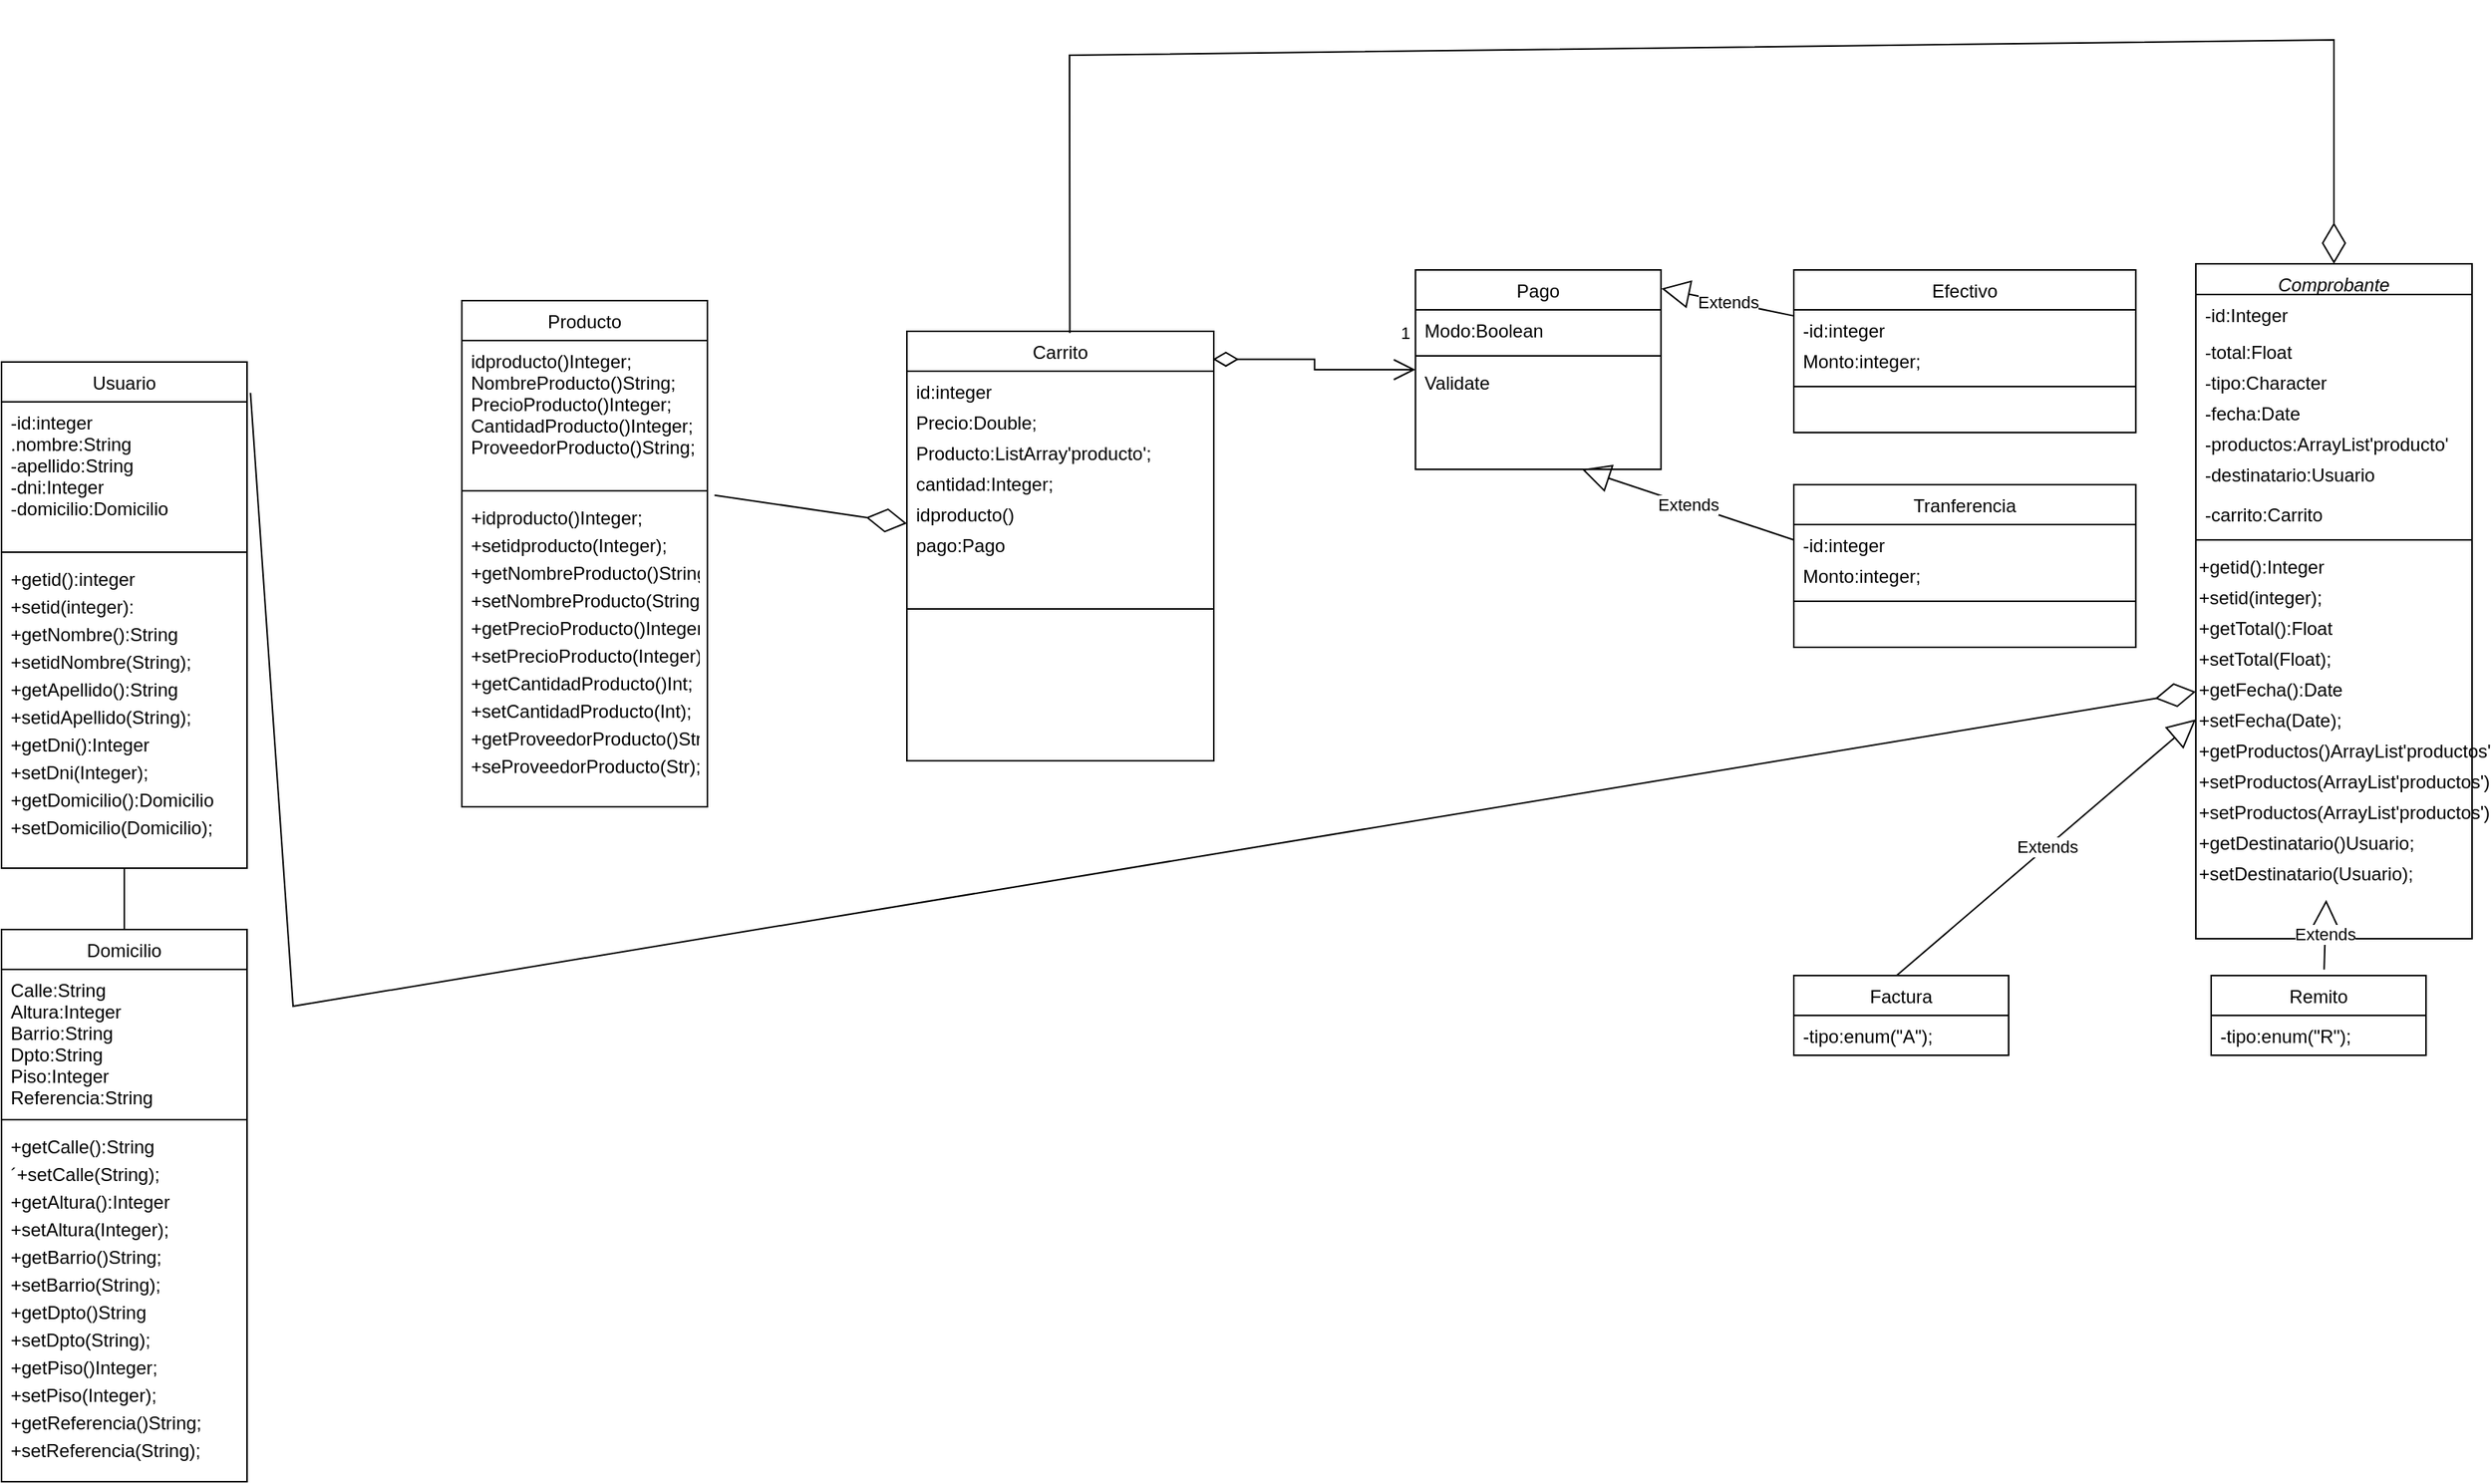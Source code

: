 <mxfile version="20.0.1" type="device"><diagram id="C5RBs43oDa-KdzZeNtuy" name="Page-1"><mxGraphModel dx="1812" dy="1809" grid="1" gridSize="10" guides="1" tooltips="1" connect="1" arrows="1" fold="1" page="1" pageScale="1" pageWidth="827" pageHeight="1169" math="0" shadow="0"><root><mxCell id="WIyWlLk6GJQsqaUBKTNV-0"/><mxCell id="WIyWlLk6GJQsqaUBKTNV-1" parent="WIyWlLk6GJQsqaUBKTNV-0"/><mxCell id="zkfFHV4jXpPFQw0GAbJ--0" value="Comprobante" style="swimlane;fontStyle=2;align=center;verticalAlign=top;childLayout=stackLayout;horizontal=1;startSize=20;horizontalStack=0;resizeParent=1;resizeLast=0;collapsible=1;marginBottom=0;rounded=0;shadow=0;strokeWidth=1;" parent="WIyWlLk6GJQsqaUBKTNV-1" vertex="1"><mxGeometry x="1280" y="-24" width="180" height="440" as="geometry"><mxRectangle x="230" y="140" width="160" height="26" as="alternateBounds"/></mxGeometry></mxCell><mxCell id="zkfFHV4jXpPFQw0GAbJ--1" value="-id:Integer" style="text;align=left;verticalAlign=top;spacingLeft=4;spacingRight=4;overflow=hidden;rotatable=0;points=[[0,0.5],[1,0.5]];portConstraint=eastwest;" parent="zkfFHV4jXpPFQw0GAbJ--0" vertex="1"><mxGeometry y="20" width="180" height="24" as="geometry"/></mxCell><mxCell id="_Xg5IEJytCOpz9ozI_MF-13" value="-total:Float" style="text;align=left;verticalAlign=top;spacingLeft=4;spacingRight=4;overflow=hidden;rotatable=0;points=[[0,0.5],[1,0.5]];portConstraint=eastwest;" parent="zkfFHV4jXpPFQw0GAbJ--0" vertex="1"><mxGeometry y="44" width="180" height="20" as="geometry"/></mxCell><mxCell id="_Xg5IEJytCOpz9ozI_MF-14" value="-tipo:Character" style="text;align=left;verticalAlign=top;spacingLeft=4;spacingRight=4;overflow=hidden;rotatable=0;points=[[0,0.5],[1,0.5]];portConstraint=eastwest;" parent="zkfFHV4jXpPFQw0GAbJ--0" vertex="1"><mxGeometry y="64" width="180" height="20" as="geometry"/></mxCell><mxCell id="_Xg5IEJytCOpz9ozI_MF-15" value="-fecha:Date" style="text;align=left;verticalAlign=top;spacingLeft=4;spacingRight=4;overflow=hidden;rotatable=0;points=[[0,0.5],[1,0.5]];portConstraint=eastwest;" parent="zkfFHV4jXpPFQw0GAbJ--0" vertex="1"><mxGeometry y="84" width="180" height="20" as="geometry"/></mxCell><mxCell id="_Xg5IEJytCOpz9ozI_MF-16" value="-productos:ArrayList'producto'" style="text;align=left;verticalAlign=top;spacingLeft=4;spacingRight=4;overflow=hidden;rotatable=0;points=[[0,0.5],[1,0.5]];portConstraint=eastwest;" parent="zkfFHV4jXpPFQw0GAbJ--0" vertex="1"><mxGeometry y="104" width="180" height="20" as="geometry"/></mxCell><mxCell id="_Xg5IEJytCOpz9ozI_MF-17" value="-destinatario:Usuario" style="text;align=left;verticalAlign=top;spacingLeft=4;spacingRight=4;overflow=hidden;rotatable=0;points=[[0,0.5],[1,0.5]];portConstraint=eastwest;" parent="zkfFHV4jXpPFQw0GAbJ--0" vertex="1"><mxGeometry y="124" width="180" height="26" as="geometry"/></mxCell><mxCell id="mYSBPzP2rJOQRPexK-e0-16" value="-carrito:Carrito" style="text;align=left;verticalAlign=top;spacingLeft=4;spacingRight=4;overflow=hidden;rotatable=0;points=[[0,0.5],[1,0.5]];portConstraint=eastwest;" vertex="1" parent="zkfFHV4jXpPFQw0GAbJ--0"><mxGeometry y="150" width="180" height="26" as="geometry"/></mxCell><mxCell id="zkfFHV4jXpPFQw0GAbJ--4" value="" style="line;html=1;strokeWidth=1;align=left;verticalAlign=middle;spacingTop=-1;spacingLeft=3;spacingRight=3;rotatable=0;labelPosition=right;points=[];portConstraint=eastwest;" parent="zkfFHV4jXpPFQw0GAbJ--0" vertex="1"><mxGeometry y="176" width="180" height="8" as="geometry"/></mxCell><mxCell id="_Xg5IEJytCOpz9ozI_MF-18" value="+getid():Integer&lt;br&gt;" style="text;whiteSpace=wrap;html=1;fontSize=12;" parent="zkfFHV4jXpPFQw0GAbJ--0" vertex="1"><mxGeometry y="184" width="180" height="20" as="geometry"/></mxCell><mxCell id="_Xg5IEJytCOpz9ozI_MF-20" value="+setid(integer);" style="text;whiteSpace=wrap;html=1;fontSize=12;" parent="zkfFHV4jXpPFQw0GAbJ--0" vertex="1"><mxGeometry y="204" width="180" height="20" as="geometry"/></mxCell><mxCell id="_Xg5IEJytCOpz9ozI_MF-21" value="+getTotal():Float" style="text;whiteSpace=wrap;html=1;fontSize=12;" parent="zkfFHV4jXpPFQw0GAbJ--0" vertex="1"><mxGeometry y="224" width="180" height="20" as="geometry"/></mxCell><mxCell id="_Xg5IEJytCOpz9ozI_MF-23" value="+setTotal(Float);" style="text;whiteSpace=wrap;html=1;fontSize=12;" parent="zkfFHV4jXpPFQw0GAbJ--0" vertex="1"><mxGeometry y="244" width="180" height="20" as="geometry"/></mxCell><mxCell id="_Xg5IEJytCOpz9ozI_MF-24" value="+getFecha():Date" style="text;whiteSpace=wrap;html=1;fontSize=12;" parent="zkfFHV4jXpPFQw0GAbJ--0" vertex="1"><mxGeometry y="264" width="180" height="20" as="geometry"/></mxCell><mxCell id="_Xg5IEJytCOpz9ozI_MF-26" value="+setFecha(Date);&lt;br&gt;" style="text;whiteSpace=wrap;html=1;fontSize=12;" parent="zkfFHV4jXpPFQw0GAbJ--0" vertex="1"><mxGeometry y="284" width="180" height="20" as="geometry"/></mxCell><mxCell id="_Xg5IEJytCOpz9ozI_MF-27" value="+getProductos()ArrayList'productos'" style="text;whiteSpace=wrap;html=1;fontSize=12;" parent="zkfFHV4jXpPFQw0GAbJ--0" vertex="1"><mxGeometry y="304" width="180" height="20" as="geometry"/></mxCell><mxCell id="_Xg5IEJytCOpz9ozI_MF-28" value="+setProductos(ArrayList'productos')" style="text;whiteSpace=wrap;html=1;fontSize=12;" parent="zkfFHV4jXpPFQw0GAbJ--0" vertex="1"><mxGeometry y="324" width="180" height="20" as="geometry"/></mxCell><mxCell id="_Xg5IEJytCOpz9ozI_MF-29" value="+setProductos(ArrayList'productos')" style="text;whiteSpace=wrap;html=1;fontSize=12;" parent="zkfFHV4jXpPFQw0GAbJ--0" vertex="1"><mxGeometry y="344" width="180" height="20" as="geometry"/></mxCell><mxCell id="_Xg5IEJytCOpz9ozI_MF-31" value="+getDestinatario()Usuario;" style="text;whiteSpace=wrap;html=1;fontSize=12;" parent="zkfFHV4jXpPFQw0GAbJ--0" vertex="1"><mxGeometry y="364" width="180" height="20" as="geometry"/></mxCell><mxCell id="_Xg5IEJytCOpz9ozI_MF-32" value="+setDestinatario(Usuario);" style="text;whiteSpace=wrap;html=1;fontSize=12;" parent="zkfFHV4jXpPFQw0GAbJ--0" vertex="1"><mxGeometry y="384" width="180" height="30" as="geometry"/></mxCell><mxCell id="zkfFHV4jXpPFQw0GAbJ--17" value="Efectivo" style="swimlane;fontStyle=0;align=center;verticalAlign=top;childLayout=stackLayout;horizontal=1;startSize=26;horizontalStack=0;resizeParent=1;resizeLast=0;collapsible=1;marginBottom=0;rounded=0;shadow=0;strokeWidth=1;" parent="WIyWlLk6GJQsqaUBKTNV-1" vertex="1"><mxGeometry x="1018" y="-20" width="222.86" height="106" as="geometry"><mxRectangle x="550" y="140" width="160" height="26" as="alternateBounds"/></mxGeometry></mxCell><mxCell id="zkfFHV4jXpPFQw0GAbJ--18" value="-id:integer" style="text;align=left;verticalAlign=top;spacingLeft=4;spacingRight=4;overflow=hidden;rotatable=0;points=[[0,0.5],[1,0.5]];portConstraint=eastwest;" parent="zkfFHV4jXpPFQw0GAbJ--17" vertex="1"><mxGeometry y="26" width="222.86" height="20" as="geometry"/></mxCell><mxCell id="zkfFHV4jXpPFQw0GAbJ--22" value="Monto:integer;" style="text;align=left;verticalAlign=top;spacingLeft=4;spacingRight=4;overflow=hidden;rotatable=0;points=[[0,0.5],[1,0.5]];portConstraint=eastwest;rounded=0;shadow=0;html=0;" parent="zkfFHV4jXpPFQw0GAbJ--17" vertex="1"><mxGeometry y="46" width="222.86" height="20" as="geometry"/></mxCell><mxCell id="zkfFHV4jXpPFQw0GAbJ--23" value="" style="line;html=1;strokeWidth=1;align=left;verticalAlign=middle;spacingTop=-1;spacingLeft=3;spacingRight=3;rotatable=0;labelPosition=right;points=[];portConstraint=eastwest;" parent="zkfFHV4jXpPFQw0GAbJ--17" vertex="1"><mxGeometry y="66" width="222.86" height="20" as="geometry"/></mxCell><mxCell id="zkfFHV4jXpPFQw0GAbJ--6" value="Usuario" style="swimlane;fontStyle=0;align=center;verticalAlign=top;childLayout=stackLayout;horizontal=1;startSize=26;horizontalStack=0;resizeParent=1;resizeLast=0;collapsible=1;marginBottom=0;rounded=0;shadow=0;strokeWidth=1;" parent="WIyWlLk6GJQsqaUBKTNV-1" vertex="1"><mxGeometry x="-150" y="40" width="160" height="330" as="geometry"><mxRectangle x="130" y="380" width="160" height="26" as="alternateBounds"/></mxGeometry></mxCell><mxCell id="zkfFHV4jXpPFQw0GAbJ--8" value="-id:integer&#10;.nombre:String&#10;-apellido:String&#10;-dni:Integer&#10;-domicilio:Domicilio" style="text;align=left;verticalAlign=top;spacingLeft=4;spacingRight=4;overflow=hidden;rotatable=0;points=[[0,0.5],[1,0.5]];portConstraint=eastwest;rounded=0;shadow=0;html=0;" parent="zkfFHV4jXpPFQw0GAbJ--6" vertex="1"><mxGeometry y="26" width="160" height="94" as="geometry"/></mxCell><mxCell id="zkfFHV4jXpPFQw0GAbJ--9" value="" style="line;html=1;strokeWidth=1;align=left;verticalAlign=middle;spacingTop=-1;spacingLeft=3;spacingRight=3;rotatable=0;labelPosition=right;points=[];portConstraint=eastwest;" parent="zkfFHV4jXpPFQw0GAbJ--6" vertex="1"><mxGeometry y="120" width="160" height="8" as="geometry"/></mxCell><mxCell id="zkfFHV4jXpPFQw0GAbJ--11" value="+getid():integer" style="text;align=left;verticalAlign=top;spacingLeft=4;spacingRight=4;overflow=hidden;rotatable=0;points=[[0,0.5],[1,0.5]];portConstraint=eastwest;fontSize=12;" parent="zkfFHV4jXpPFQw0GAbJ--6" vertex="1"><mxGeometry y="128" width="160" height="18" as="geometry"/></mxCell><mxCell id="_Xg5IEJytCOpz9ozI_MF-3" value="+setid(integer):&#10;" style="text;align=left;verticalAlign=top;spacingLeft=4;spacingRight=4;overflow=hidden;rotatable=0;points=[[0,0.5],[1,0.5]];portConstraint=eastwest;fontSize=12;" parent="zkfFHV4jXpPFQw0GAbJ--6" vertex="1"><mxGeometry y="146" width="160" height="18" as="geometry"/></mxCell><mxCell id="_Xg5IEJytCOpz9ozI_MF-5" value="+getNombre():String" style="text;align=left;verticalAlign=top;spacingLeft=4;spacingRight=4;overflow=hidden;rotatable=0;points=[[0,0.5],[1,0.5]];portConstraint=eastwest;fontSize=12;" parent="zkfFHV4jXpPFQw0GAbJ--6" vertex="1"><mxGeometry y="164" width="160" height="18" as="geometry"/></mxCell><mxCell id="_Xg5IEJytCOpz9ozI_MF-6" value="+setidNombre(String);&#10;" style="text;align=left;verticalAlign=top;spacingLeft=4;spacingRight=4;overflow=hidden;rotatable=0;points=[[0,0.5],[1,0.5]];portConstraint=eastwest;fontSize=12;" parent="zkfFHV4jXpPFQw0GAbJ--6" vertex="1"><mxGeometry y="182" width="160" height="18" as="geometry"/></mxCell><mxCell id="_Xg5IEJytCOpz9ozI_MF-7" value="+getApellido():String" style="text;align=left;verticalAlign=top;spacingLeft=4;spacingRight=4;overflow=hidden;rotatable=0;points=[[0,0.5],[1,0.5]];portConstraint=eastwest;fontSize=12;" parent="zkfFHV4jXpPFQw0GAbJ--6" vertex="1"><mxGeometry y="200" width="160" height="18" as="geometry"/></mxCell><mxCell id="_Xg5IEJytCOpz9ozI_MF-8" value="+setidApellido(String);" style="text;align=left;verticalAlign=top;spacingLeft=4;spacingRight=4;overflow=hidden;rotatable=0;points=[[0,0.5],[1,0.5]];portConstraint=eastwest;fontSize=12;" parent="zkfFHV4jXpPFQw0GAbJ--6" vertex="1"><mxGeometry y="218" width="160" height="18" as="geometry"/></mxCell><mxCell id="_Xg5IEJytCOpz9ozI_MF-9" value="+getDni():Integer" style="text;align=left;verticalAlign=top;spacingLeft=4;spacingRight=4;overflow=hidden;rotatable=0;points=[[0,0.5],[1,0.5]];portConstraint=eastwest;fontSize=12;" parent="zkfFHV4jXpPFQw0GAbJ--6" vertex="1"><mxGeometry y="236" width="160" height="18" as="geometry"/></mxCell><mxCell id="_Xg5IEJytCOpz9ozI_MF-10" value="+setDni(Integer);" style="text;align=left;verticalAlign=top;spacingLeft=4;spacingRight=4;overflow=hidden;rotatable=0;points=[[0,0.5],[1,0.5]];portConstraint=eastwest;fontSize=12;" parent="zkfFHV4jXpPFQw0GAbJ--6" vertex="1"><mxGeometry y="254" width="160" height="18" as="geometry"/></mxCell><mxCell id="_Xg5IEJytCOpz9ozI_MF-11" value="+getDomicilio():Domicilio" style="text;align=left;verticalAlign=top;spacingLeft=4;spacingRight=4;overflow=hidden;rotatable=0;points=[[0,0.5],[1,0.5]];portConstraint=eastwest;fontSize=12;" parent="zkfFHV4jXpPFQw0GAbJ--6" vertex="1"><mxGeometry y="272" width="160" height="18" as="geometry"/></mxCell><mxCell id="_Xg5IEJytCOpz9ozI_MF-12" value="+setDomicilio(Domicilio);" style="text;align=left;verticalAlign=top;spacingLeft=4;spacingRight=4;overflow=hidden;rotatable=0;points=[[0,0.5],[1,0.5]];portConstraint=eastwest;fontSize=12;" parent="zkfFHV4jXpPFQw0GAbJ--6" vertex="1"><mxGeometry y="290" width="160" height="18" as="geometry"/></mxCell><mxCell id="_Xg5IEJytCOpz9ozI_MF-87" value="" style="endArrow=none;html=1;rounded=0;fontSize=12;entryX=0.5;entryY=1;entryDx=0;entryDy=0;" parent="WIyWlLk6GJQsqaUBKTNV-1" source="GupLxBXjq_MmCQ0RvoZs-1" target="zkfFHV4jXpPFQw0GAbJ--6" edge="1"><mxGeometry width="50" height="50" relative="1" as="geometry"><mxPoint x="30" y="630" as="sourcePoint"/><mxPoint x="80" y="580" as="targetPoint"/></mxGeometry></mxCell><mxCell id="_Xg5IEJytCOpz9ozI_MF-103" value="Pago" style="swimlane;fontStyle=0;align=center;verticalAlign=top;childLayout=stackLayout;horizontal=1;startSize=26;horizontalStack=0;resizeParent=1;resizeLast=0;collapsible=1;marginBottom=0;rounded=0;shadow=0;strokeWidth=1;" parent="WIyWlLk6GJQsqaUBKTNV-1" vertex="1"><mxGeometry x="771.43" y="-20" width="160" height="130" as="geometry"><mxRectangle x="550" y="140" width="160" height="26" as="alternateBounds"/></mxGeometry></mxCell><mxCell id="_Xg5IEJytCOpz9ozI_MF-105" value="Modo:Boolean" style="text;align=left;verticalAlign=top;spacingLeft=4;spacingRight=4;overflow=hidden;rotatable=0;points=[[0,0.5],[1,0.5]];portConstraint=eastwest;rounded=0;shadow=0;html=0;" parent="_Xg5IEJytCOpz9ozI_MF-103" vertex="1"><mxGeometry y="26" width="160" height="26" as="geometry"/></mxCell><mxCell id="_Xg5IEJytCOpz9ozI_MF-107" value="" style="line;html=1;strokeWidth=1;align=left;verticalAlign=middle;spacingTop=-1;spacingLeft=3;spacingRight=3;rotatable=0;labelPosition=right;points=[];portConstraint=eastwest;" parent="_Xg5IEJytCOpz9ozI_MF-103" vertex="1"><mxGeometry y="52" width="160" height="8" as="geometry"/></mxCell><mxCell id="_Xg5IEJytCOpz9ozI_MF-108" value="Validate" style="text;align=left;verticalAlign=top;spacingLeft=4;spacingRight=4;overflow=hidden;rotatable=0;points=[[0,0.5],[1,0.5]];portConstraint=eastwest;" parent="_Xg5IEJytCOpz9ozI_MF-103" vertex="1"><mxGeometry y="60" width="160" height="26" as="geometry"/></mxCell><mxCell id="_Xg5IEJytCOpz9ozI_MF-112" value="Carrito" style="swimlane;fontStyle=0;align=center;verticalAlign=top;childLayout=stackLayout;horizontal=1;startSize=26;horizontalStack=0;resizeParent=1;resizeLast=0;collapsible=1;marginBottom=0;rounded=0;shadow=0;strokeWidth=1;" parent="WIyWlLk6GJQsqaUBKTNV-1" vertex="1"><mxGeometry x="440" y="20" width="200" height="280" as="geometry"><mxRectangle x="550" y="140" width="160" height="26" as="alternateBounds"/></mxGeometry></mxCell><mxCell id="_Xg5IEJytCOpz9ozI_MF-115" value="id:integer" style="text;align=left;verticalAlign=top;spacingLeft=4;spacingRight=4;overflow=hidden;rotatable=0;points=[[0,0.5],[1,0.5]];portConstraint=eastwest;rounded=0;shadow=0;html=0;" parent="_Xg5IEJytCOpz9ozI_MF-112" vertex="1"><mxGeometry y="26" width="200" height="20" as="geometry"/></mxCell><mxCell id="_Xg5IEJytCOpz9ozI_MF-118" value="Precio:Double;" style="text;align=left;verticalAlign=top;spacingLeft=4;spacingRight=4;overflow=hidden;rotatable=0;points=[[0,0.5],[1,0.5]];portConstraint=eastwest;rounded=0;shadow=0;html=0;" parent="_Xg5IEJytCOpz9ozI_MF-112" vertex="1"><mxGeometry y="46" width="200" height="20" as="geometry"/></mxCell><mxCell id="_Xg5IEJytCOpz9ozI_MF-113" value="Producto:ListArray'producto';" style="text;align=left;verticalAlign=top;spacingLeft=4;spacingRight=4;overflow=hidden;rotatable=0;points=[[0,0.5],[1,0.5]];portConstraint=eastwest;" parent="_Xg5IEJytCOpz9ozI_MF-112" vertex="1"><mxGeometry y="66" width="200" height="20" as="geometry"/></mxCell><mxCell id="GupLxBXjq_MmCQ0RvoZs-51" value="cantidad:Integer;" style="text;align=left;verticalAlign=top;spacingLeft=4;spacingRight=4;overflow=hidden;rotatable=0;points=[[0,0.5],[1,0.5]];portConstraint=eastwest;" parent="_Xg5IEJytCOpz9ozI_MF-112" vertex="1"><mxGeometry y="86" width="200" height="20" as="geometry"/></mxCell><mxCell id="mYSBPzP2rJOQRPexK-e0-0" value="idproducto()" style="text;align=left;verticalAlign=top;spacingLeft=4;spacingRight=4;overflow=hidden;rotatable=0;points=[[0,0.5],[1,0.5]];portConstraint=eastwest;" vertex="1" parent="_Xg5IEJytCOpz9ozI_MF-112"><mxGeometry y="106" width="200" height="20" as="geometry"/></mxCell><mxCell id="mYSBPzP2rJOQRPexK-e0-3" value="pago:Pago" style="text;align=left;verticalAlign=top;spacingLeft=4;spacingRight=4;overflow=hidden;rotatable=0;points=[[0,0.5],[1,0.5]];portConstraint=eastwest;" vertex="1" parent="_Xg5IEJytCOpz9ozI_MF-112"><mxGeometry y="126" width="200" height="20" as="geometry"/></mxCell><mxCell id="_Xg5IEJytCOpz9ozI_MF-116" value="" style="line;html=1;strokeWidth=1;align=left;verticalAlign=middle;spacingTop=-1;spacingLeft=3;spacingRight=3;rotatable=0;labelPosition=right;points=[];portConstraint=eastwest;" parent="_Xg5IEJytCOpz9ozI_MF-112" vertex="1"><mxGeometry y="146" width="200" height="70" as="geometry"/></mxCell><mxCell id="_Xg5IEJytCOpz9ozI_MF-120" value="Tranferencia" style="swimlane;fontStyle=0;align=center;verticalAlign=top;childLayout=stackLayout;horizontal=1;startSize=26;horizontalStack=0;resizeParent=1;resizeLast=0;collapsible=1;marginBottom=0;rounded=0;shadow=0;strokeWidth=1;" parent="WIyWlLk6GJQsqaUBKTNV-1" vertex="1"><mxGeometry x="1018" y="120" width="222.86" height="106" as="geometry"><mxRectangle x="550" y="140" width="160" height="26" as="alternateBounds"/></mxGeometry></mxCell><mxCell id="_Xg5IEJytCOpz9ozI_MF-121" value="-id:integer" style="text;align=left;verticalAlign=top;spacingLeft=4;spacingRight=4;overflow=hidden;rotatable=0;points=[[0,0.5],[1,0.5]];portConstraint=eastwest;" parent="_Xg5IEJytCOpz9ozI_MF-120" vertex="1"><mxGeometry y="26" width="222.86" height="20" as="geometry"/></mxCell><mxCell id="_Xg5IEJytCOpz9ozI_MF-123" value="Monto:integer;" style="text;align=left;verticalAlign=top;spacingLeft=4;spacingRight=4;overflow=hidden;rotatable=0;points=[[0,0.5],[1,0.5]];portConstraint=eastwest;rounded=0;shadow=0;html=0;" parent="_Xg5IEJytCOpz9ozI_MF-120" vertex="1"><mxGeometry y="46" width="222.86" height="20" as="geometry"/></mxCell><mxCell id="_Xg5IEJytCOpz9ozI_MF-124" value="" style="line;html=1;strokeWidth=1;align=left;verticalAlign=middle;spacingTop=-1;spacingLeft=3;spacingRight=3;rotatable=0;labelPosition=right;points=[];portConstraint=eastwest;" parent="_Xg5IEJytCOpz9ozI_MF-120" vertex="1"><mxGeometry y="66" width="222.86" height="20" as="geometry"/></mxCell><mxCell id="GupLxBXjq_MmCQ0RvoZs-1" value="Domicilio" style="swimlane;fontStyle=0;align=center;verticalAlign=top;childLayout=stackLayout;horizontal=1;startSize=26;horizontalStack=0;resizeParent=1;resizeLast=0;collapsible=1;marginBottom=0;rounded=0;shadow=0;strokeWidth=1;" parent="WIyWlLk6GJQsqaUBKTNV-1" vertex="1"><mxGeometry x="-150" y="410" width="160" height="360" as="geometry"><mxRectangle x="130" y="380" width="160" height="26" as="alternateBounds"/></mxGeometry></mxCell><mxCell id="GupLxBXjq_MmCQ0RvoZs-2" value="Calle:String&#10;Altura:Integer&#10;Barrio:String&#10;Dpto:String&#10;Piso:Integer&#10;Referencia:String" style="text;align=left;verticalAlign=top;spacingLeft=4;spacingRight=4;overflow=hidden;rotatable=0;points=[[0,0.5],[1,0.5]];portConstraint=eastwest;rounded=0;shadow=0;html=0;" parent="GupLxBXjq_MmCQ0RvoZs-1" vertex="1"><mxGeometry y="26" width="160" height="94" as="geometry"/></mxCell><mxCell id="GupLxBXjq_MmCQ0RvoZs-3" value="" style="line;html=1;strokeWidth=1;align=left;verticalAlign=middle;spacingTop=-1;spacingLeft=3;spacingRight=3;rotatable=0;labelPosition=right;points=[];portConstraint=eastwest;" parent="GupLxBXjq_MmCQ0RvoZs-1" vertex="1"><mxGeometry y="120" width="160" height="8" as="geometry"/></mxCell><mxCell id="GupLxBXjq_MmCQ0RvoZs-6" value="+getCalle():String" style="text;align=left;verticalAlign=top;spacingLeft=4;spacingRight=4;overflow=hidden;rotatable=0;points=[[0,0.5],[1,0.5]];portConstraint=eastwest;fontSize=12;" parent="GupLxBXjq_MmCQ0RvoZs-1" vertex="1"><mxGeometry y="128" width="160" height="18" as="geometry"/></mxCell><mxCell id="GupLxBXjq_MmCQ0RvoZs-7" value="´+setCalle(String);" style="text;align=left;verticalAlign=top;spacingLeft=4;spacingRight=4;overflow=hidden;rotatable=0;points=[[0,0.5],[1,0.5]];portConstraint=eastwest;fontSize=12;" parent="GupLxBXjq_MmCQ0RvoZs-1" vertex="1"><mxGeometry y="146" width="160" height="18" as="geometry"/></mxCell><mxCell id="GupLxBXjq_MmCQ0RvoZs-8" value="+getAltura():Integer" style="text;align=left;verticalAlign=top;spacingLeft=4;spacingRight=4;overflow=hidden;rotatable=0;points=[[0,0.5],[1,0.5]];portConstraint=eastwest;fontSize=12;" parent="GupLxBXjq_MmCQ0RvoZs-1" vertex="1"><mxGeometry y="164" width="160" height="18" as="geometry"/></mxCell><mxCell id="GupLxBXjq_MmCQ0RvoZs-9" value="+setAltura(Integer);" style="text;align=left;verticalAlign=top;spacingLeft=4;spacingRight=4;overflow=hidden;rotatable=0;points=[[0,0.5],[1,0.5]];portConstraint=eastwest;fontSize=12;" parent="GupLxBXjq_MmCQ0RvoZs-1" vertex="1"><mxGeometry y="182" width="160" height="18" as="geometry"/></mxCell><mxCell id="GupLxBXjq_MmCQ0RvoZs-10" value="+getBarrio()String;" style="text;align=left;verticalAlign=top;spacingLeft=4;spacingRight=4;overflow=hidden;rotatable=0;points=[[0,0.5],[1,0.5]];portConstraint=eastwest;fontSize=12;" parent="GupLxBXjq_MmCQ0RvoZs-1" vertex="1"><mxGeometry y="200" width="160" height="18" as="geometry"/></mxCell><mxCell id="GupLxBXjq_MmCQ0RvoZs-11" value="+setBarrio(String);" style="text;align=left;verticalAlign=top;spacingLeft=4;spacingRight=4;overflow=hidden;rotatable=0;points=[[0,0.5],[1,0.5]];portConstraint=eastwest;fontSize=12;" parent="GupLxBXjq_MmCQ0RvoZs-1" vertex="1"><mxGeometry y="218" width="160" height="18" as="geometry"/></mxCell><mxCell id="GupLxBXjq_MmCQ0RvoZs-12" value="+getDpto()String" style="text;align=left;verticalAlign=top;spacingLeft=4;spacingRight=4;overflow=hidden;rotatable=0;points=[[0,0.5],[1,0.5]];portConstraint=eastwest;fontSize=12;" parent="GupLxBXjq_MmCQ0RvoZs-1" vertex="1"><mxGeometry y="236" width="160" height="18" as="geometry"/></mxCell><mxCell id="GupLxBXjq_MmCQ0RvoZs-13" value="+setDpto(String);" style="text;align=left;verticalAlign=top;spacingLeft=4;spacingRight=4;overflow=hidden;rotatable=0;points=[[0,0.5],[1,0.5]];portConstraint=eastwest;fontSize=12;" parent="GupLxBXjq_MmCQ0RvoZs-1" vertex="1"><mxGeometry y="254" width="160" height="18" as="geometry"/></mxCell><mxCell id="GupLxBXjq_MmCQ0RvoZs-14" value="+getPiso()Integer;" style="text;align=left;verticalAlign=top;spacingLeft=4;spacingRight=4;overflow=hidden;rotatable=0;points=[[0,0.5],[1,0.5]];portConstraint=eastwest;fontSize=12;" parent="GupLxBXjq_MmCQ0RvoZs-1" vertex="1"><mxGeometry y="272" width="160" height="18" as="geometry"/></mxCell><mxCell id="GupLxBXjq_MmCQ0RvoZs-15" value="+setPiso(Integer);" style="text;align=left;verticalAlign=top;spacingLeft=4;spacingRight=4;overflow=hidden;rotatable=0;points=[[0,0.5],[1,0.5]];portConstraint=eastwest;fontSize=12;" parent="GupLxBXjq_MmCQ0RvoZs-1" vertex="1"><mxGeometry y="290" width="160" height="18" as="geometry"/></mxCell><mxCell id="GupLxBXjq_MmCQ0RvoZs-16" value="+getReferencia()String;" style="text;align=left;verticalAlign=top;spacingLeft=4;spacingRight=4;overflow=hidden;rotatable=0;points=[[0,0.5],[1,0.5]];portConstraint=eastwest;fontSize=12;" parent="GupLxBXjq_MmCQ0RvoZs-1" vertex="1"><mxGeometry y="308" width="160" height="18" as="geometry"/></mxCell><mxCell id="GupLxBXjq_MmCQ0RvoZs-17" value="+setReferencia(String);" style="text;align=left;verticalAlign=top;spacingLeft=4;spacingRight=4;overflow=hidden;rotatable=0;points=[[0,0.5],[1,0.5]];portConstraint=eastwest;fontSize=12;" parent="GupLxBXjq_MmCQ0RvoZs-1" vertex="1"><mxGeometry y="326" width="160" height="18" as="geometry"/></mxCell><mxCell id="GupLxBXjq_MmCQ0RvoZs-37" value="Producto" style="swimlane;fontStyle=0;align=center;verticalAlign=top;childLayout=stackLayout;horizontal=1;startSize=26;horizontalStack=0;resizeParent=1;resizeLast=0;collapsible=1;marginBottom=0;rounded=0;shadow=0;strokeWidth=1;" parent="WIyWlLk6GJQsqaUBKTNV-1" vertex="1"><mxGeometry x="150" width="160" height="330" as="geometry"><mxRectangle x="130" y="380" width="160" height="26" as="alternateBounds"/></mxGeometry></mxCell><mxCell id="GupLxBXjq_MmCQ0RvoZs-38" value="idproducto()Integer;&#10;NombreProducto()String;&#10;PrecioProducto()Integer;&#10;CantidadProducto()Integer;&#10;ProveedorProducto()String;" style="text;align=left;verticalAlign=top;spacingLeft=4;spacingRight=4;overflow=hidden;rotatable=0;points=[[0,0.5],[1,0.5]];portConstraint=eastwest;rounded=0;shadow=0;html=0;" parent="GupLxBXjq_MmCQ0RvoZs-37" vertex="1"><mxGeometry y="26" width="160" height="94" as="geometry"/></mxCell><mxCell id="GupLxBXjq_MmCQ0RvoZs-39" value="" style="line;html=1;strokeWidth=1;align=left;verticalAlign=middle;spacingTop=-1;spacingLeft=3;spacingRight=3;rotatable=0;labelPosition=right;points=[];portConstraint=eastwest;" parent="GupLxBXjq_MmCQ0RvoZs-37" vertex="1"><mxGeometry y="120" width="160" height="8" as="geometry"/></mxCell><mxCell id="GupLxBXjq_MmCQ0RvoZs-40" value="+idproducto()Integer;" style="text;align=left;verticalAlign=top;spacingLeft=4;spacingRight=4;overflow=hidden;rotatable=0;points=[[0,0.5],[1,0.5]];portConstraint=eastwest;fontSize=12;" parent="GupLxBXjq_MmCQ0RvoZs-37" vertex="1"><mxGeometry y="128" width="160" height="18" as="geometry"/></mxCell><mxCell id="GupLxBXjq_MmCQ0RvoZs-41" value="+setidproducto(Integer);" style="text;align=left;verticalAlign=top;spacingLeft=4;spacingRight=4;overflow=hidden;rotatable=0;points=[[0,0.5],[1,0.5]];portConstraint=eastwest;fontSize=12;" parent="GupLxBXjq_MmCQ0RvoZs-37" vertex="1"><mxGeometry y="146" width="160" height="18" as="geometry"/></mxCell><mxCell id="GupLxBXjq_MmCQ0RvoZs-42" value="+getNombreProducto()String;" style="text;align=left;verticalAlign=top;spacingLeft=4;spacingRight=4;overflow=hidden;rotatable=0;points=[[0,0.5],[1,0.5]];portConstraint=eastwest;fontSize=12;" parent="GupLxBXjq_MmCQ0RvoZs-37" vertex="1"><mxGeometry y="164" width="160" height="18" as="geometry"/></mxCell><mxCell id="GupLxBXjq_MmCQ0RvoZs-43" value="+setNombreProducto(String);" style="text;align=left;verticalAlign=top;spacingLeft=4;spacingRight=4;overflow=hidden;rotatable=0;points=[[0,0.5],[1,0.5]];portConstraint=eastwest;fontSize=12;" parent="GupLxBXjq_MmCQ0RvoZs-37" vertex="1"><mxGeometry y="182" width="160" height="18" as="geometry"/></mxCell><mxCell id="GupLxBXjq_MmCQ0RvoZs-44" value="+getPrecioProducto()Integer;" style="text;align=left;verticalAlign=top;spacingLeft=4;spacingRight=4;overflow=hidden;rotatable=0;points=[[0,0.5],[1,0.5]];portConstraint=eastwest;fontSize=12;" parent="GupLxBXjq_MmCQ0RvoZs-37" vertex="1"><mxGeometry y="200" width="160" height="18" as="geometry"/></mxCell><mxCell id="GupLxBXjq_MmCQ0RvoZs-45" value="+setPrecioProducto(Integer);" style="text;align=left;verticalAlign=top;spacingLeft=4;spacingRight=4;overflow=hidden;rotatable=0;points=[[0,0.5],[1,0.5]];portConstraint=eastwest;fontSize=12;" parent="GupLxBXjq_MmCQ0RvoZs-37" vertex="1"><mxGeometry y="218" width="160" height="18" as="geometry"/></mxCell><mxCell id="GupLxBXjq_MmCQ0RvoZs-46" value="+getCantidadProducto()Int;" style="text;align=left;verticalAlign=top;spacingLeft=4;spacingRight=4;overflow=hidden;rotatable=0;points=[[0,0.5],[1,0.5]];portConstraint=eastwest;fontSize=12;" parent="GupLxBXjq_MmCQ0RvoZs-37" vertex="1"><mxGeometry y="236" width="160" height="18" as="geometry"/></mxCell><mxCell id="GupLxBXjq_MmCQ0RvoZs-47" value="+setCantidadProducto(Int);" style="text;align=left;verticalAlign=top;spacingLeft=4;spacingRight=4;overflow=hidden;rotatable=0;points=[[0,0.5],[1,0.5]];portConstraint=eastwest;fontSize=12;" parent="GupLxBXjq_MmCQ0RvoZs-37" vertex="1"><mxGeometry y="254" width="160" height="18" as="geometry"/></mxCell><mxCell id="GupLxBXjq_MmCQ0RvoZs-48" value="+getProveedorProducto()Str;" style="text;align=left;verticalAlign=top;spacingLeft=4;spacingRight=4;overflow=hidden;rotatable=0;points=[[0,0.5],[1,0.5]];portConstraint=eastwest;fontSize=12;" parent="GupLxBXjq_MmCQ0RvoZs-37" vertex="1"><mxGeometry y="272" width="160" height="18" as="geometry"/></mxCell><mxCell id="GupLxBXjq_MmCQ0RvoZs-49" value="+seProveedorProducto(Str);" style="text;align=left;verticalAlign=top;spacingLeft=4;spacingRight=4;overflow=hidden;rotatable=0;points=[[0,0.5],[1,0.5]];portConstraint=eastwest;fontSize=12;" parent="GupLxBXjq_MmCQ0RvoZs-37" vertex="1"><mxGeometry y="290" width="160" height="18" as="geometry"/></mxCell><mxCell id="mYSBPzP2rJOQRPexK-e0-4" value="1" style="endArrow=open;html=1;endSize=12;startArrow=diamondThin;startSize=14;startFill=0;edgeStyle=orthogonalEdgeStyle;align=left;verticalAlign=bottom;rounded=0;exitX=0.997;exitY=0.065;exitDx=0;exitDy=0;exitPerimeter=0;" edge="1" parent="WIyWlLk6GJQsqaUBKTNV-1" source="_Xg5IEJytCOpz9ozI_MF-112" target="_Xg5IEJytCOpz9ozI_MF-103"><mxGeometry x="0.835" y="15" relative="1" as="geometry"><mxPoint x="710" y="40" as="sourcePoint"/><mxPoint x="760" as="targetPoint"/><mxPoint as="offset"/></mxGeometry></mxCell><mxCell id="mYSBPzP2rJOQRPexK-e0-9" value="Extends" style="endArrow=block;endSize=16;endFill=0;html=1;rounded=0;exitX=0.5;exitY=0;exitDx=0;exitDy=0;" edge="1" parent="WIyWlLk6GJQsqaUBKTNV-1" target="zkfFHV4jXpPFQw0GAbJ--0"><mxGeometry width="160" relative="1" as="geometry"><mxPoint x="1085" y="440" as="sourcePoint"/><mxPoint x="1190" y="270" as="targetPoint"/></mxGeometry></mxCell><mxCell id="mYSBPzP2rJOQRPexK-e0-10" value="Extends" style="endArrow=block;endSize=16;endFill=0;html=1;rounded=0;entryX=0.472;entryY=1.022;entryDx=0;entryDy=0;entryPerimeter=0;exitX=0.468;exitY=-0.048;exitDx=0;exitDy=0;exitPerimeter=0;" edge="1" parent="WIyWlLk6GJQsqaUBKTNV-1" target="_Xg5IEJytCOpz9ozI_MF-32"><mxGeometry width="160" relative="1" as="geometry"><mxPoint x="1363.6" y="436.16" as="sourcePoint"/><mxPoint x="1190" y="340" as="targetPoint"/></mxGeometry></mxCell><mxCell id="mYSBPzP2rJOQRPexK-e0-13" value="Extends" style="endArrow=block;endSize=16;endFill=0;html=1;rounded=0;exitX=0;exitY=0.5;exitDx=0;exitDy=0;" edge="1" parent="WIyWlLk6GJQsqaUBKTNV-1" source="_Xg5IEJytCOpz9ozI_MF-121"><mxGeometry width="160" relative="1" as="geometry"><mxPoint x="930" y="240" as="sourcePoint"/><mxPoint x="880" y="110" as="targetPoint"/></mxGeometry></mxCell><mxCell id="mYSBPzP2rJOQRPexK-e0-14" value="Extends" style="endArrow=block;endSize=16;endFill=0;html=1;rounded=0;entryX=1.002;entryY=0.093;entryDx=0;entryDy=0;entryPerimeter=0;" edge="1" parent="WIyWlLk6GJQsqaUBKTNV-1" source="zkfFHV4jXpPFQw0GAbJ--17" target="_Xg5IEJytCOpz9ozI_MF-103"><mxGeometry width="160" relative="1" as="geometry"><mxPoint x="930" y="200" as="sourcePoint"/><mxPoint x="1090" y="200" as="targetPoint"/></mxGeometry></mxCell><mxCell id="mYSBPzP2rJOQRPexK-e0-15" value="" style="endArrow=diamondThin;endFill=0;endSize=24;html=1;rounded=0;exitX=0.531;exitY=0.004;exitDx=0;exitDy=0;exitPerimeter=0;entryX=0.5;entryY=0;entryDx=0;entryDy=0;" edge="1" parent="WIyWlLk6GJQsqaUBKTNV-1" source="_Xg5IEJytCOpz9ozI_MF-112" target="zkfFHV4jXpPFQw0GAbJ--0"><mxGeometry width="160" relative="1" as="geometry"><mxPoint x="590" y="-70" as="sourcePoint"/><mxPoint x="1350" y="-80" as="targetPoint"/><Array as="points"><mxPoint x="546" y="-160"/><mxPoint x="1370" y="-170"/></Array></mxGeometry></mxCell><mxCell id="mYSBPzP2rJOQRPexK-e0-17" value="" style="endArrow=diamondThin;endFill=0;endSize=24;html=1;rounded=0;exitX=1.029;exitY=-0.065;exitDx=0;exitDy=0;exitPerimeter=0;" edge="1" parent="WIyWlLk6GJQsqaUBKTNV-1" source="GupLxBXjq_MmCQ0RvoZs-40" target="_Xg5IEJytCOpz9ozI_MF-112"><mxGeometry width="160" relative="1" as="geometry"><mxPoint x="210" y="100" as="sourcePoint"/><mxPoint x="340" y="100" as="targetPoint"/></mxGeometry></mxCell><mxCell id="mYSBPzP2rJOQRPexK-e0-18" value="" style="endArrow=diamondThin;endFill=0;endSize=24;html=1;rounded=0;exitX=1.014;exitY=0.061;exitDx=0;exitDy=0;exitPerimeter=0;entryX=0;entryY=0.75;entryDx=0;entryDy=0;" edge="1" parent="WIyWlLk6GJQsqaUBKTNV-1" source="zkfFHV4jXpPFQw0GAbJ--6" target="_Xg5IEJytCOpz9ozI_MF-24"><mxGeometry width="160" relative="1" as="geometry"><mxPoint x="220" y="190" as="sourcePoint"/><mxPoint x="950" y="400" as="targetPoint"/><Array as="points"><mxPoint x="40" y="460"/></Array></mxGeometry></mxCell><mxCell id="mYSBPzP2rJOQRPexK-e0-19" value="Factura" style="swimlane;fontStyle=0;childLayout=stackLayout;horizontal=1;startSize=26;fillColor=none;horizontalStack=0;resizeParent=1;resizeParentMax=0;resizeLast=0;collapsible=1;marginBottom=0;" vertex="1" parent="WIyWlLk6GJQsqaUBKTNV-1"><mxGeometry x="1018" y="440" width="140" height="52" as="geometry"/></mxCell><mxCell id="mYSBPzP2rJOQRPexK-e0-20" value="-tipo:enum(&quot;A&quot;);" style="text;strokeColor=none;fillColor=none;align=left;verticalAlign=top;spacingLeft=4;spacingRight=4;overflow=hidden;rotatable=0;points=[[0,0.5],[1,0.5]];portConstraint=eastwest;" vertex="1" parent="mYSBPzP2rJOQRPexK-e0-19"><mxGeometry y="26" width="140" height="26" as="geometry"/></mxCell><mxCell id="mYSBPzP2rJOQRPexK-e0-23" value="Remito" style="swimlane;fontStyle=0;childLayout=stackLayout;horizontal=1;startSize=26;fillColor=none;horizontalStack=0;resizeParent=1;resizeParentMax=0;resizeLast=0;collapsible=1;marginBottom=0;" vertex="1" parent="WIyWlLk6GJQsqaUBKTNV-1"><mxGeometry x="1290" y="440" width="140" height="52" as="geometry"/></mxCell><mxCell id="mYSBPzP2rJOQRPexK-e0-24" value="-tipo:enum(&quot;R&quot;);" style="text;strokeColor=none;fillColor=none;align=left;verticalAlign=top;spacingLeft=4;spacingRight=4;overflow=hidden;rotatable=0;points=[[0,0.5],[1,0.5]];portConstraint=eastwest;" vertex="1" parent="mYSBPzP2rJOQRPexK-e0-23"><mxGeometry y="26" width="140" height="26" as="geometry"/></mxCell></root></mxGraphModel></diagram></mxfile>